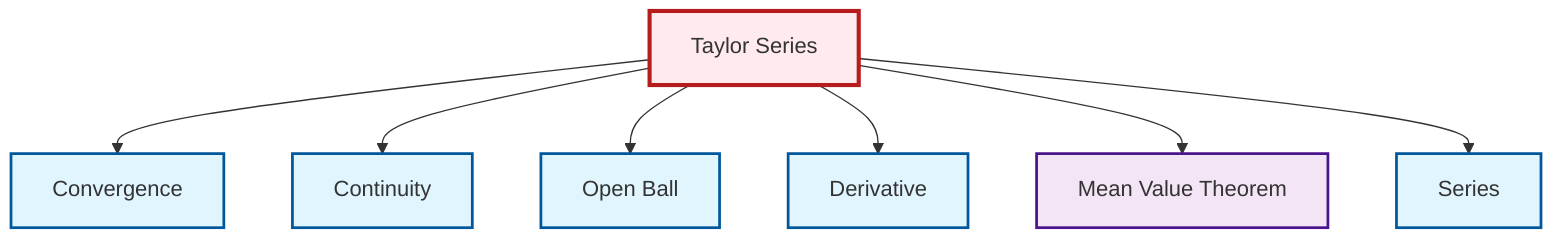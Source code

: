 graph TD
    classDef definition fill:#e1f5fe,stroke:#01579b,stroke-width:2px
    classDef theorem fill:#f3e5f5,stroke:#4a148c,stroke-width:2px
    classDef axiom fill:#fff3e0,stroke:#e65100,stroke-width:2px
    classDef example fill:#e8f5e9,stroke:#1b5e20,stroke-width:2px
    classDef current fill:#ffebee,stroke:#b71c1c,stroke-width:3px
    def-continuity["Continuity"]:::definition
    def-series["Series"]:::definition
    def-open-ball["Open Ball"]:::definition
    thm-mean-value["Mean Value Theorem"]:::theorem
    def-convergence["Convergence"]:::definition
    thm-taylor-series["Taylor Series"]:::theorem
    def-derivative["Derivative"]:::definition
    thm-taylor-series --> def-convergence
    thm-taylor-series --> def-continuity
    thm-taylor-series --> def-open-ball
    thm-taylor-series --> def-derivative
    thm-taylor-series --> thm-mean-value
    thm-taylor-series --> def-series
    class thm-taylor-series current